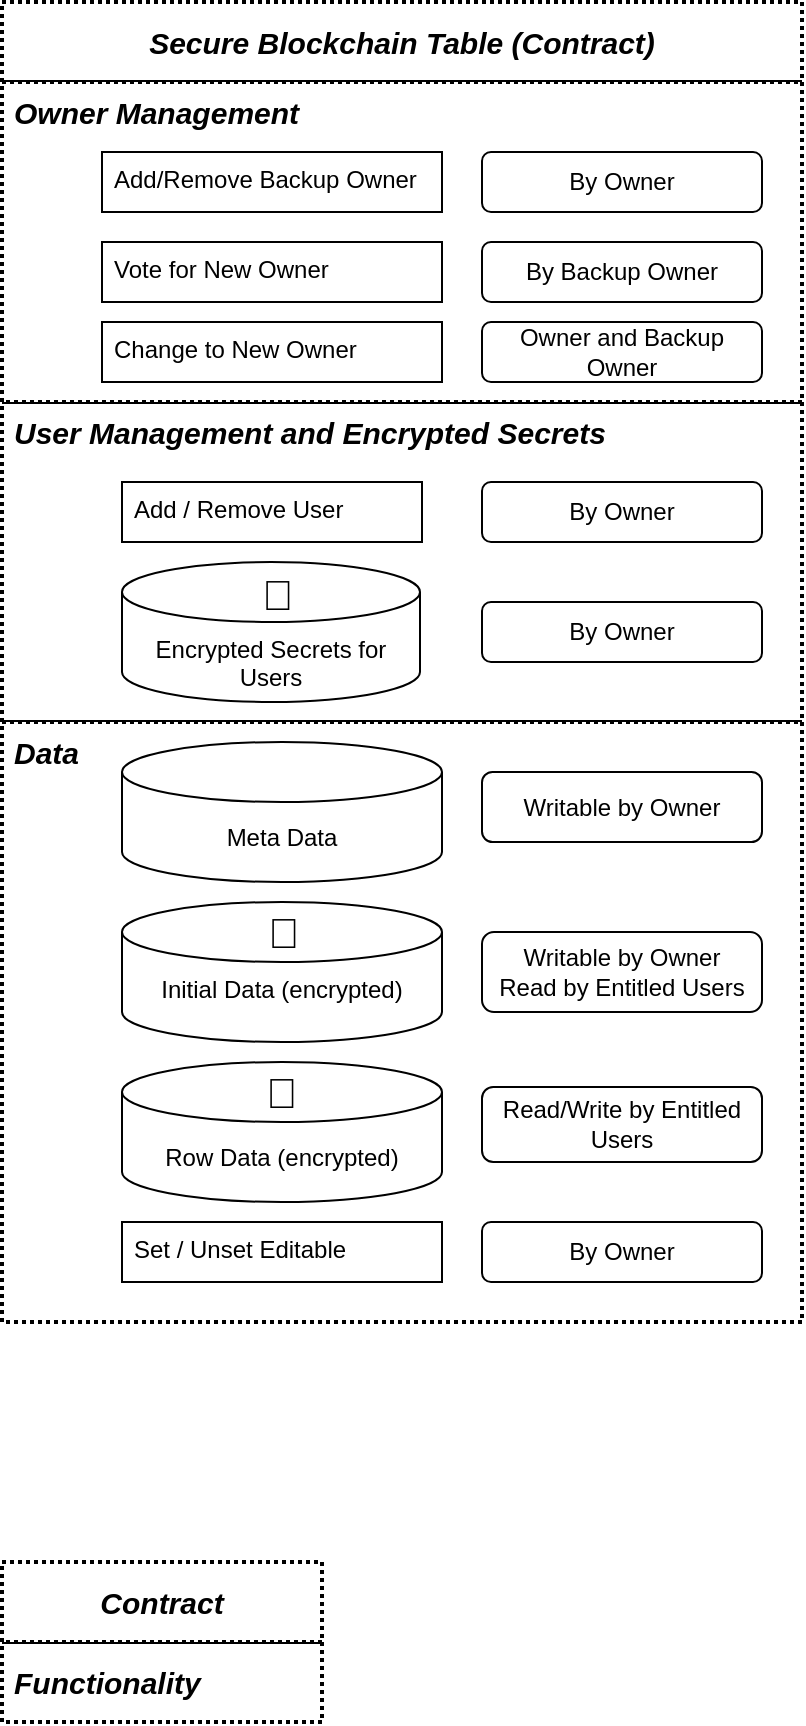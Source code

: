 <mxfile version="15.2.7" type="device" pages="3"><diagram id="0e6VUFELq_BN6egY4NRA" name="SBT-Contract"><mxGraphModel dx="1178" dy="1052" grid="1" gridSize="10" guides="1" tooltips="1" connect="1" arrows="1" fold="1" page="1" pageScale="1" pageWidth="827" pageHeight="1169" math="0" shadow="0"><root><mxCell id="0"/><mxCell id="1" parent="0"/><mxCell id="71XnhSeqOHsIwzV-MHgr-1" value="Functionality" style="rounded=0;whiteSpace=wrap;html=1;verticalAlign=middle;fontStyle=3;fontSize=15;perimeterSpacing=4;strokeWidth=2;horizontal=1;dashed=1;dashPattern=1 1;align=left;spacingLeft=4;" parent="1" vertex="1"><mxGeometry x="80" y="880" width="160" height="40" as="geometry"/></mxCell><mxCell id="71XnhSeqOHsIwzV-MHgr-2" value="Contract" style="rounded=0;whiteSpace=wrap;html=1;verticalAlign=middle;fontStyle=3;fontSize=15;perimeterSpacing=4;strokeWidth=2;horizontal=1;dashed=1;dashPattern=1 1;" parent="1" vertex="1"><mxGeometry x="80" y="840" width="160" height="40" as="geometry"/></mxCell><mxCell id="cLYGTm1W1_1bNhoII90o-2" value="Secure Blockchain Table (Contract)" style="rounded=0;whiteSpace=wrap;html=1;verticalAlign=middle;fontStyle=3;fontSize=15;perimeterSpacing=0;strokeWidth=2;horizontal=1;dashed=1;dashPattern=1 1;" parent="1" vertex="1"><mxGeometry x="80" y="60" width="400" height="40" as="geometry"/></mxCell><mxCell id="wGnrYGpH1pwy7ClJBNRb-4" value="" style="group" parent="1" vertex="1" connectable="0"><mxGeometry x="80" y="260" width="400" height="160" as="geometry"/></mxCell><mxCell id="_VF45yu16QGhXKDVGNNh-18" value="User Management and Encrypted Secrets" style="rounded=0;whiteSpace=wrap;html=1;verticalAlign=top;fontStyle=3;fontSize=15;perimeterSpacing=4;strokeWidth=2;horizontal=1;dashed=1;dashPattern=1 1;align=left;spacingLeft=4;" parent="wGnrYGpH1pwy7ClJBNRb-4" vertex="1"><mxGeometry width="400" height="160" as="geometry"/></mxCell><mxCell id="_VF45yu16QGhXKDVGNNh-19" value="Add / Remove User" style="rounded=0;whiteSpace=wrap;html=1;align=left;verticalAlign=top;spacingLeft=4;" parent="wGnrYGpH1pwy7ClJBNRb-4" vertex="1"><mxGeometry x="60" y="40" width="150" height="30" as="geometry"/></mxCell><mxCell id="_VF45yu16QGhXKDVGNNh-22" value="By Owner" style="rounded=1;whiteSpace=wrap;html=1;align=center;verticalAlign=middle;" parent="wGnrYGpH1pwy7ClJBNRb-4" vertex="1"><mxGeometry x="240" y="40" width="140" height="30" as="geometry"/></mxCell><mxCell id="_VF45yu16QGhXKDVGNNh-27" value="Encrypted Secrets for Users" style="shape=cylinder3;whiteSpace=wrap;html=1;boundedLbl=1;backgroundOutline=1;size=15;align=center;verticalAlign=top;fontSize=12;" parent="wGnrYGpH1pwy7ClJBNRb-4" vertex="1"><mxGeometry x="60" y="80" width="149" height="70" as="geometry"/></mxCell><mxCell id="_VF45yu16QGhXKDVGNNh-28" value="By Owner" style="rounded=1;whiteSpace=wrap;html=1;align=center;verticalAlign=middle;" parent="wGnrYGpH1pwy7ClJBNRb-4" vertex="1"><mxGeometry x="240" y="100" width="140" height="30" as="geometry"/></mxCell><mxCell id="wGnrYGpH1pwy7ClJBNRb-3" value="🔐" style="text;html=1;strokeColor=none;fillColor=none;align=center;verticalAlign=middle;whiteSpace=wrap;rounded=0;fontSize=21;" parent="wGnrYGpH1pwy7ClJBNRb-4" vertex="1"><mxGeometry x="118" y="86" width="40" height="20" as="geometry"/></mxCell><mxCell id="wGnrYGpH1pwy7ClJBNRb-5" value="" style="group" parent="1" vertex="1" connectable="0"><mxGeometry x="80" y="420" width="400" height="300" as="geometry"/></mxCell><mxCell id="_VF45yu16QGhXKDVGNNh-2" value="Data" style="rounded=0;whiteSpace=wrap;html=1;verticalAlign=top;fontStyle=3;fontSize=15;perimeterSpacing=4;strokeWidth=2;horizontal=1;dashed=1;dashPattern=1 1;align=left;spacingLeft=4;" parent="wGnrYGpH1pwy7ClJBNRb-5" vertex="1"><mxGeometry width="400" height="300" as="geometry"/></mxCell><mxCell id="_VF45yu16QGhXKDVGNNh-3" value="Initial Data (encrypted)" style="shape=cylinder3;whiteSpace=wrap;html=1;boundedLbl=1;backgroundOutline=1;size=15;align=center;verticalAlign=top;fontSize=12;" parent="wGnrYGpH1pwy7ClJBNRb-5" vertex="1"><mxGeometry x="60" y="90" width="160" height="70" as="geometry"/></mxCell><mxCell id="_VF45yu16QGhXKDVGNNh-4" value="Writable by Owner&lt;br&gt;Read by Entitled Users" style="rounded=1;whiteSpace=wrap;html=1;align=center;verticalAlign=middle;" parent="wGnrYGpH1pwy7ClJBNRb-5" vertex="1"><mxGeometry x="240" y="105" width="140" height="40" as="geometry"/></mxCell><mxCell id="_VF45yu16QGhXKDVGNNh-5" value="Row Data (encrypted)" style="shape=cylinder3;whiteSpace=wrap;html=1;boundedLbl=1;backgroundOutline=1;size=15;align=center;verticalAlign=middle;fontSize=12;" parent="wGnrYGpH1pwy7ClJBNRb-5" vertex="1"><mxGeometry x="60" y="170" width="160" height="70" as="geometry"/></mxCell><mxCell id="_VF45yu16QGhXKDVGNNh-6" value="Read/Write by Entitled Users" style="rounded=1;whiteSpace=wrap;html=1;align=center;verticalAlign=middle;" parent="wGnrYGpH1pwy7ClJBNRb-5" vertex="1"><mxGeometry x="240" y="182.5" width="140" height="37.5" as="geometry"/></mxCell><mxCell id="_VF45yu16QGhXKDVGNNh-7" value="Meta Data" style="shape=cylinder3;whiteSpace=wrap;html=1;boundedLbl=1;backgroundOutline=1;size=15;align=center;verticalAlign=middle;" parent="wGnrYGpH1pwy7ClJBNRb-5" vertex="1"><mxGeometry x="60" y="10" width="160" height="70" as="geometry"/></mxCell><mxCell id="_VF45yu16QGhXKDVGNNh-8" value="Writable by Owner" style="rounded=1;whiteSpace=wrap;html=1;align=center;verticalAlign=middle;" parent="wGnrYGpH1pwy7ClJBNRb-5" vertex="1"><mxGeometry x="240" y="25" width="140" height="35" as="geometry"/></mxCell><mxCell id="_VF45yu16QGhXKDVGNNh-16" value="Set / Unset Editable" style="rounded=0;whiteSpace=wrap;html=1;align=left;verticalAlign=top;spacingLeft=4;" parent="wGnrYGpH1pwy7ClJBNRb-5" vertex="1"><mxGeometry x="60" y="250" width="160" height="30" as="geometry"/></mxCell><mxCell id="_VF45yu16QGhXKDVGNNh-17" value="By Owner" style="rounded=1;whiteSpace=wrap;html=1;align=center;verticalAlign=middle;" parent="wGnrYGpH1pwy7ClJBNRb-5" vertex="1"><mxGeometry x="240" y="250" width="140" height="30" as="geometry"/></mxCell><mxCell id="wGnrYGpH1pwy7ClJBNRb-1" value="🔐" style="text;html=1;strokeColor=none;fillColor=none;align=center;verticalAlign=middle;whiteSpace=wrap;rounded=0;fontSize=21;" parent="wGnrYGpH1pwy7ClJBNRb-5" vertex="1"><mxGeometry x="121" y="95" width="40" height="20" as="geometry"/></mxCell><mxCell id="wGnrYGpH1pwy7ClJBNRb-2" value="🔐" style="text;html=1;strokeColor=none;fillColor=none;align=center;verticalAlign=middle;whiteSpace=wrap;rounded=0;fontSize=21;" parent="wGnrYGpH1pwy7ClJBNRb-5" vertex="1"><mxGeometry x="120" y="175" width="40" height="20" as="geometry"/></mxCell><mxCell id="wGnrYGpH1pwy7ClJBNRb-7" value="" style="group;fontStyle=0" parent="1" vertex="1" connectable="0"><mxGeometry x="80" y="100" width="400" height="160" as="geometry"/></mxCell><mxCell id="_VF45yu16QGhXKDVGNNh-1" value="Owner Management" style="rounded=0;whiteSpace=wrap;html=1;verticalAlign=top;fontStyle=3;fontSize=15;perimeterSpacing=4;strokeWidth=2;horizontal=1;dashed=1;dashPattern=1 1;align=left;spacingLeft=4;" parent="wGnrYGpH1pwy7ClJBNRb-7" vertex="1"><mxGeometry width="400" height="160" as="geometry"/></mxCell><mxCell id="_VF45yu16QGhXKDVGNNh-10" value="Add/Remove Backup Owner" style="rounded=0;whiteSpace=wrap;html=1;align=left;verticalAlign=top;spacingLeft=4;" parent="wGnrYGpH1pwy7ClJBNRb-7" vertex="1"><mxGeometry x="50" y="35" width="170" height="30" as="geometry"/></mxCell><mxCell id="_VF45yu16QGhXKDVGNNh-11" value="Vote for New Owner" style="rounded=0;whiteSpace=wrap;html=1;align=left;verticalAlign=top;spacingLeft=4;" parent="wGnrYGpH1pwy7ClJBNRb-7" vertex="1"><mxGeometry x="50" y="80" width="170" height="30" as="geometry"/></mxCell><mxCell id="_VF45yu16QGhXKDVGNNh-13" value="Change to New Owner" style="rounded=0;whiteSpace=wrap;html=1;align=left;verticalAlign=top;spacingLeft=4;" parent="wGnrYGpH1pwy7ClJBNRb-7" vertex="1"><mxGeometry x="50" y="120" width="170" height="30" as="geometry"/></mxCell><mxCell id="_VF45yu16QGhXKDVGNNh-23" value="By Owner" style="rounded=1;whiteSpace=wrap;html=1;align=center;verticalAlign=middle;" parent="wGnrYGpH1pwy7ClJBNRb-7" vertex="1"><mxGeometry x="240" y="35" width="140" height="30" as="geometry"/></mxCell><mxCell id="_VF45yu16QGhXKDVGNNh-24" value="By Backup Owner" style="rounded=1;whiteSpace=wrap;html=1;align=center;verticalAlign=middle;" parent="wGnrYGpH1pwy7ClJBNRb-7" vertex="1"><mxGeometry x="240" y="80" width="140" height="30" as="geometry"/></mxCell><mxCell id="_VF45yu16QGhXKDVGNNh-25" value="Owner and Backup Owner" style="rounded=1;whiteSpace=wrap;html=1;align=center;verticalAlign=middle;" parent="wGnrYGpH1pwy7ClJBNRb-7" vertex="1"><mxGeometry x="240" y="120" width="140" height="30" as="geometry"/></mxCell></root></mxGraphModel></diagram><diagram id="fi3g2ZaHvV9hkHKPqjgP" name="SM Editor Data Flow"><mxGraphModel dx="1178" dy="1052" grid="1" gridSize="10" guides="1" tooltips="1" connect="1" arrows="1" fold="1" page="1" pageScale="1" pageWidth="827" pageHeight="1169" math="0" shadow="0"><root><mxCell id="yz_9LwPpD5j9EjHb9SVJ-0"/><mxCell id="yz_9LwPpD5j9EjHb9SVJ-1" parent="yz_9LwPpD5j9EjHb9SVJ-0"/><mxCell id="yz_9LwPpD5j9EjHb9SVJ-2" value="Initial Data" style="rounded=0;whiteSpace=wrap;html=1;fontStyle=1;strokeWidth=2;strokeColor=#666666;" parent="yz_9LwPpD5j9EjHb9SVJ-1" vertex="1"><mxGeometry x="80" y="280" width="120" height="40" as="geometry"/></mxCell><mxCell id="yz_9LwPpD5j9EjHb9SVJ-3" value="SBT Contract" style="rounded=0;whiteSpace=wrap;html=1;fontStyle=1;strokeWidth=2;verticalAlign=bottom;spacingBottom=8;dashed=1;dashPattern=1 1;" parent="yz_9LwPpD5j9EjHb9SVJ-1" vertex="1"><mxGeometry x="80" y="160" width="120" height="60" as="geometry"/></mxCell><mxCell id="yz_9LwPpD5j9EjHb9SVJ-4" value="" style="endArrow=classic;html=1;exitX=1;exitY=0.75;exitDx=0;exitDy=0;entryX=0.25;entryY=0;entryDx=0;entryDy=0;edgeStyle=orthogonalEdgeStyle;strokeColor=#009900;strokeWidth=2;fontStyle=1;" parent="yz_9LwPpD5j9EjHb9SVJ-1" source="yz_9LwPpD5j9EjHb9SVJ-3" target="yz_9LwPpD5j9EjHb9SVJ-5" edge="1"><mxGeometry width="50" height="50" relative="1" as="geometry"><mxPoint x="170" y="230" as="sourcePoint"/><mxPoint x="220" y="180" as="targetPoint"/></mxGeometry></mxCell><mxCell id="yz_9LwPpD5j9EjHb9SVJ-5" value="Row Data" style="rounded=0;whiteSpace=wrap;html=1;fontStyle=1;strokeColor=#666666;strokeWidth=2;" parent="yz_9LwPpD5j9EjHb9SVJ-1" vertex="1"><mxGeometry x="280" y="280" width="120" height="40" as="geometry"/></mxCell><mxCell id="yz_9LwPpD5j9EjHb9SVJ-6" value="" style="endArrow=classic;html=1;exitX=0.25;exitY=1;exitDx=0;exitDy=0;entryX=0.25;entryY=0;entryDx=0;entryDy=0;strokeWidth=2;strokeColor=#009900;fontStyle=1" parent="yz_9LwPpD5j9EjHb9SVJ-1" source="yz_9LwPpD5j9EjHb9SVJ-3" target="yz_9LwPpD5j9EjHb9SVJ-2" edge="1"><mxGeometry width="50" height="50" relative="1" as="geometry"><mxPoint x="110" y="230" as="sourcePoint"/><mxPoint x="330" y="320" as="targetPoint"/></mxGeometry></mxCell><mxCell id="yz_9LwPpD5j9EjHb9SVJ-8" value="Table Editor" style="rounded=0;whiteSpace=wrap;html=1;strokeWidth=2;fontSize=15;fontStyle=3;fontColor=#007FFF;" parent="yz_9LwPpD5j9EjHb9SVJ-1" vertex="1"><mxGeometry x="280" y="560" width="120" height="60" as="geometry"/></mxCell><mxCell id="yz_9LwPpD5j9EjHb9SVJ-9" value="Editable Rows" style="rounded=0;whiteSpace=wrap;html=1;fontStyle=1;strokeColor=#666666;strokeWidth=2;" parent="yz_9LwPpD5j9EjHb9SVJ-1" vertex="1"><mxGeometry x="280" y="480" width="120" height="40" as="geometry"/></mxCell><mxCell id="yz_9LwPpD5j9EjHb9SVJ-11" value="" style="endArrow=classic;html=1;exitX=1;exitY=0.5;exitDx=0;exitDy=0;edgeStyle=orthogonalEdgeStyle;strokeWidth=2;strokeColor=#009900;fontStyle=1;dashed=1;" parent="yz_9LwPpD5j9EjHb9SVJ-1" source="yz_9LwPpD5j9EjHb9SVJ-2" edge="1"><mxGeometry width="50" height="50" relative="1" as="geometry"><mxPoint x="390" y="440" as="sourcePoint"/><mxPoint x="280" y="300" as="targetPoint"/></mxGeometry></mxCell><mxCell id="yz_9LwPpD5j9EjHb9SVJ-13" value="" style="endArrow=classic;html=1;exitX=0.25;exitY=1;exitDx=0;exitDy=0;entryX=0.75;entryY=0;entryDx=0;entryDy=0;edgeStyle=orthogonalEdgeStyle;strokeColor=#009900;strokeWidth=2;fontStyle=1;dashed=1;" parent="yz_9LwPpD5j9EjHb9SVJ-1" source="YVVp2f5sWEMIpNOgXI4s-4" target="yz_9LwPpD5j9EjHb9SVJ-9" edge="1"><mxGeometry width="50" height="50" relative="1" as="geometry"><mxPoint x="430" y="350" as="sourcePoint"/><mxPoint x="350" y="410" as="targetPoint"/></mxGeometry></mxCell><mxCell id="yz_9LwPpD5j9EjHb9SVJ-14" value="" style="endArrow=classic;html=1;exitX=0.5;exitY=1;exitDx=0;exitDy=0;entryX=0.5;entryY=0;entryDx=0;entryDy=0;strokeWidth=2;strokeColor=#009900;fontStyle=1" parent="yz_9LwPpD5j9EjHb9SVJ-1" source="yz_9LwPpD5j9EjHb9SVJ-9" target="yz_9LwPpD5j9EjHb9SVJ-8" edge="1"><mxGeometry width="50" height="50" relative="1" as="geometry"><mxPoint x="584" y="430" as="sourcePoint"/><mxPoint x="380" y="490" as="targetPoint"/></mxGeometry></mxCell><mxCell id="yz_9LwPpD5j9EjHb9SVJ-15" value="" style="endArrow=classic;html=1;exitX=1;exitY=0.5;exitDx=0;exitDy=0;edgeStyle=orthogonalEdgeStyle;strokeWidth=2;strokeColor=#FF3333;fontStyle=1;entryX=0.5;entryY=1;entryDx=0;entryDy=0;" parent="yz_9LwPpD5j9EjHb9SVJ-1" source="yz_9LwPpD5j9EjHb9SVJ-8" target="YVVp2f5sWEMIpNOgXI4s-4" edge="1"><mxGeometry width="50" height="50" relative="1" as="geometry"><mxPoint x="390" y="440" as="sourcePoint"/><mxPoint x="470" y="420" as="targetPoint"/></mxGeometry></mxCell><mxCell id="yz_9LwPpD5j9EjHb9SVJ-16" value="Saveble Row Data" style="rounded=0;whiteSpace=wrap;html=1;fontStyle=1;strokeColor=#666666;strokeWidth=2;" parent="yz_9LwPpD5j9EjHb9SVJ-1" vertex="1"><mxGeometry x="320" y="170" width="200" height="40" as="geometry"/></mxCell><mxCell id="yz_9LwPpD5j9EjHb9SVJ-17" value="" style="endArrow=classic;html=1;entryX=0.25;entryY=1;entryDx=0;entryDy=0;exitX=0.75;exitY=0;exitDx=0;exitDy=0;edgeStyle=orthogonalEdgeStyle;strokeWidth=2;strokeColor=#FF3333;fontStyle=1;dashed=1;" parent="yz_9LwPpD5j9EjHb9SVJ-1" source="yz_9LwPpD5j9EjHb9SVJ-5" target="yz_9LwPpD5j9EjHb9SVJ-16" edge="1"><mxGeometry width="50" height="50" relative="1" as="geometry"><mxPoint x="390" y="440" as="sourcePoint"/><mxPoint x="440" y="390" as="targetPoint"/></mxGeometry></mxCell><mxCell id="yz_9LwPpD5j9EjHb9SVJ-18" value="" style="endArrow=classic;html=1;entryX=0.75;entryY=1;entryDx=0;entryDy=0;exitX=0.25;exitY=0;exitDx=0;exitDy=0;edgeStyle=orthogonalEdgeStyle;strokeWidth=2;strokeColor=#FF3333;fontStyle=1;dashed=1;" parent="yz_9LwPpD5j9EjHb9SVJ-1" source="YVVp2f5sWEMIpNOgXI4s-4" target="yz_9LwPpD5j9EjHb9SVJ-16" edge="1"><mxGeometry width="50" height="50" relative="1" as="geometry"><mxPoint x="570" y="280" as="sourcePoint"/><mxPoint x="400" y="230" as="targetPoint"/></mxGeometry></mxCell><mxCell id="yz_9LwPpD5j9EjHb9SVJ-19" value="save row data" style="endArrow=classic;html=1;entryX=1;entryY=0.5;entryDx=0;entryDy=0;exitX=0;exitY=0.5;exitDx=0;exitDy=0;strokeWidth=2;strokeColor=#FF3333;fontStyle=1" parent="yz_9LwPpD5j9EjHb9SVJ-1" source="yz_9LwPpD5j9EjHb9SVJ-16" target="yz_9LwPpD5j9EjHb9SVJ-3" edge="1"><mxGeometry y="-10" width="50" height="50" relative="1" as="geometry"><mxPoint x="360" y="290" as="sourcePoint"/><mxPoint x="400" y="230" as="targetPoint"/><mxPoint as="offset"/></mxGeometry></mxCell><mxCell id="YVVp2f5sWEMIpNOgXI4s-0" value="🔐" style="text;html=1;strokeColor=none;fillColor=none;align=center;verticalAlign=middle;whiteSpace=wrap;rounded=0;fontSize=21;" parent="yz_9LwPpD5j9EjHb9SVJ-1" vertex="1"><mxGeometry x="120" y="170" width="40" height="20" as="geometry"/></mxCell><mxCell id="YVVp2f5sWEMIpNOgXI4s-4" value="Updated Fields" style="rounded=0;whiteSpace=wrap;html=1;fontStyle=1;strokeColor=#666666;strokeWidth=2;" parent="yz_9LwPpD5j9EjHb9SVJ-1" vertex="1"><mxGeometry x="440" y="280" width="120" height="40" as="geometry"/></mxCell><mxCell id="YVVp2f5sWEMIpNOgXI4s-5" value="" style="endArrow=classic;html=1;strokeColor=#009900;strokeWidth=2;fontStyle=1;dashed=1;entryX=0.25;entryY=0;entryDx=0;entryDy=0;exitX=0.25;exitY=1;exitDx=0;exitDy=0;" parent="yz_9LwPpD5j9EjHb9SVJ-1" source="yz_9LwPpD5j9EjHb9SVJ-5" target="yz_9LwPpD5j9EjHb9SVJ-9" edge="1"><mxGeometry width="50" height="50" relative="1" as="geometry"><mxPoint x="360" y="330" as="sourcePoint"/><mxPoint x="350" y="390" as="targetPoint"/></mxGeometry></mxCell><mxCell id="YVVp2f5sWEMIpNOgXI4s-6" value="" style="endArrow=none;html=1;fontSize=14;strokeColor=#0A0A0A;strokeWidth=2;exitX=1;exitY=0.5;exitDx=0;exitDy=0;entryX=0;entryY=0.5;entryDx=0;entryDy=0;edgeStyle=orthogonalEdgeStyle;" parent="yz_9LwPpD5j9EjHb9SVJ-1" source="yz_9LwPpD5j9EjHb9SVJ-5" target="YVVp2f5sWEMIpNOgXI4s-4" edge="1"><mxGeometry width="50" height="50" relative="1" as="geometry"><mxPoint x="600" y="390" as="sourcePoint"/><mxPoint x="650" y="340" as="targetPoint"/></mxGeometry></mxCell><mxCell id="arTU8DPLeiGkCeC3f7rq-0" value="Smart Contract" style="rounded=0;whiteSpace=wrap;html=1;verticalAlign=middle;fontStyle=3;fontSize=15;perimeterSpacing=4;strokeWidth=2;horizontal=1;dashed=1;dashPattern=1 1;" vertex="1" parent="yz_9LwPpD5j9EjHb9SVJ-1"><mxGeometry x="240" y="770" width="120" height="40" as="geometry"/></mxCell><mxCell id="arTU8DPLeiGkCeC3f7rq-1" value="&lt;font&gt;React Component&lt;/font&gt;" style="rounded=0;whiteSpace=wrap;html=1;verticalAlign=middle;fontStyle=3;fontSize=15;perimeterSpacing=4;strokeWidth=2;horizontal=1;fontColor=#007FFF;" vertex="1" parent="yz_9LwPpD5j9EjHb9SVJ-1"><mxGeometry x="240" y="830" width="120" height="40" as="geometry"/></mxCell><mxCell id="arTU8DPLeiGkCeC3f7rq-2" value="&lt;font&gt;Data States&lt;/font&gt;" style="rounded=0;whiteSpace=wrap;html=1;verticalAlign=middle;fontStyle=1;fontSize=12;perimeterSpacing=4;strokeWidth=2;horizontal=1;fontColor=#000000;strokeColor=#666666;" vertex="1" parent="yz_9LwPpD5j9EjHb9SVJ-1"><mxGeometry x="240" y="890" width="120" height="40" as="geometry"/></mxCell><mxCell id="arTU8DPLeiGkCeC3f7rq-3" value="" style="group" vertex="1" connectable="0" parent="yz_9LwPpD5j9EjHb9SVJ-1"><mxGeometry x="80" y="780" width="120" height="80" as="geometry"/></mxCell><mxCell id="yz_9LwPpD5j9EjHb9SVJ-23" value="" style="group" parent="arTU8DPLeiGkCeC3f7rq-3" vertex="1" connectable="0"><mxGeometry width="120" height="51" as="geometry"/></mxCell><mxCell id="yz_9LwPpD5j9EjHb9SVJ-20" value="Read" style="endArrow=classic;html=1;edgeStyle=orthogonalEdgeStyle;strokeColor=#009900;strokeWidth=2;fontStyle=1" parent="yz_9LwPpD5j9EjHb9SVJ-23" edge="1"><mxGeometry x="0.167" y="-10" width="50" height="50" relative="1" as="geometry"><mxPoint as="sourcePoint"/><mxPoint x="120" as="targetPoint"/><mxPoint as="offset"/></mxGeometry></mxCell><mxCell id="yz_9LwPpD5j9EjHb9SVJ-21" value="Write" style="endArrow=classic;html=1;edgeStyle=orthogonalEdgeStyle;strokeWidth=2;strokeColor=#FF3333;fontStyle=1" parent="yz_9LwPpD5j9EjHb9SVJ-23" edge="1"><mxGeometry x="0.125" y="-10" width="50" height="50" relative="1" as="geometry"><mxPoint y="24" as="sourcePoint"/><mxPoint x="120" y="24" as="targetPoint"/><mxPoint as="offset"/></mxGeometry></mxCell><mxCell id="yz_9LwPpD5j9EjHb9SVJ-22" value="Merge" style="endArrow=classic;html=1;edgeStyle=orthogonalEdgeStyle;strokeWidth=2;strokeColor=#0A0A0A;fontStyle=1;dashed=1;" parent="yz_9LwPpD5j9EjHb9SVJ-23" edge="1"><mxGeometry x="0.125" y="-10" width="50" height="50" relative="1" as="geometry"><mxPoint y="51" as="sourcePoint"/><mxPoint x="120" y="51" as="targetPoint"/><mxPoint as="offset"/></mxGeometry></mxCell><mxCell id="YVVp2f5sWEMIpNOgXI4s-7" value="Combined" style="endArrow=none;html=1;edgeStyle=orthogonalEdgeStyle;strokeWidth=2;strokeColor=#0A0A0A;fontStyle=1;endFill=0;" parent="arTU8DPLeiGkCeC3f7rq-3" edge="1"><mxGeometry x="0.125" y="-10" width="50" height="50" relative="1" as="geometry"><mxPoint y="80" as="sourcePoint"/><mxPoint x="120" y="80" as="targetPoint"/><mxPoint as="offset"/></mxGeometry></mxCell></root></mxGraphModel></diagram><diagram id="SF9ipnguRtLLsOSh2Pvw" name="SM App Context"><mxGraphModel dx="1178" dy="1052" grid="1" gridSize="10" guides="1" tooltips="1" connect="1" arrows="1" fold="1" page="1" pageScale="1" pageWidth="827" pageHeight="1169" math="0" shadow="0"><root><mxCell id="YGEZkeuVWtuo5kDtgCNR-0"/><mxCell id="YGEZkeuVWtuo5kDtgCNR-1" parent="YGEZkeuVWtuo5kDtgCNR-0"/><mxCell id="OLXa2JbX2YMiMNABIaRA-0" value="Secure Blockchain Table (Contract)" style="rounded=0;whiteSpace=wrap;html=1;verticalAlign=middle;fontStyle=3;fontSize=14;perimeterSpacing=0;strokeWidth=2;horizontal=1;dashed=1;dashPattern=1 1;labelBackgroundColor=none;fillColor=#fff2cc;strokeColor=#d6b656;" parent="YGEZkeuVWtuo5kDtgCNR-1" vertex="1"><mxGeometry x="80" y="400" width="400" height="40" as="geometry"/></mxCell><mxCell id="OLXa2JbX2YMiMNABIaRA-1" value="Contract Registry" style="rounded=0;whiteSpace=wrap;html=1;verticalAlign=middle;fontStyle=3;fontSize=14;perimeterSpacing=0;strokeWidth=2;horizontal=1;dashed=1;dashPattern=1 1;" parent="YGEZkeuVWtuo5kDtgCNR-1" vertex="1"><mxGeometry x="80" y="280" width="160" height="40" as="geometry"/></mxCell><mxCell id="OLXa2JbX2YMiMNABIaRA-2" value="Address Book" style="rounded=0;whiteSpace=wrap;html=1;verticalAlign=middle;fontStyle=3;fontSize=14;perimeterSpacing=0;strokeWidth=2;horizontal=1;dashed=1;dashPattern=1 1;" parent="YGEZkeuVWtuo5kDtgCNR-1" vertex="1"><mxGeometry x="279" y="280" width="161" height="40" as="geometry"/></mxCell><mxCell id="OLXa2JbX2YMiMNABIaRA-3" value="Owner: Company" style="rounded=1;whiteSpace=wrap;html=1;" parent="YGEZkeuVWtuo5kDtgCNR-1" vertex="1"><mxGeometry x="140" y="270" width="120" height="20" as="geometry"/></mxCell><mxCell id="OLXa2JbX2YMiMNABIaRA-4" value="Owner: HR" style="rounded=1;whiteSpace=wrap;html=1;" parent="YGEZkeuVWtuo5kDtgCNR-1" vertex="1"><mxGeometry x="360" y="270" width="120" height="20" as="geometry"/></mxCell><mxCell id="OLXa2JbX2YMiMNABIaRA-7" value="Owner: CFO" style="rounded=1;whiteSpace=wrap;html=1;" parent="YGEZkeuVWtuo5kDtgCNR-1" vertex="1"><mxGeometry x="400" y="390" width="120" height="20" as="geometry"/></mxCell><mxCell id="OLXa2JbX2YMiMNABIaRA-8" value="Salary Manager App" style="swimlane;fontSize=14;fontColor=#007FFF;strokeWidth=2;spacingLeft=3;spacingBottom=3;spacingTop=3;spacing=3;spacingRight=3;startSize=40;" parent="YGEZkeuVWtuo5kDtgCNR-1" vertex="1"><mxGeometry x="80" y="520" width="640" height="120" as="geometry"><mxRectangle x="80" y="520" width="640" height="23" as="alternateBounds"/></mxGeometry></mxCell><mxCell id="OLXa2JbX2YMiMNABIaRA-11" value="CFO : create, manage" style="endArrow=classic;html=1;fontSize=12;fontColor=#000000;entryX=0.25;entryY=1;entryDx=0;entryDy=0;exitX=0.155;exitY=0;exitDx=0;exitDy=0;fontStyle=1;exitPerimeter=0;" parent="YGEZkeuVWtuo5kDtgCNR-1" source="OLXa2JbX2YMiMNABIaRA-8" target="OLXa2JbX2YMiMNABIaRA-0" edge="1"><mxGeometry width="50" height="50" relative="1" as="geometry"><mxPoint x="210" y="510" as="sourcePoint"/><mxPoint x="260" y="460" as="targetPoint"/></mxGeometry></mxCell><mxCell id="OLXa2JbX2YMiMNABIaRA-12" value="PE: update data" style="endArrow=classic;html=1;fontSize=12;fontColor=#000000;entryX=0.75;entryY=1;entryDx=0;entryDy=0;exitX=0.467;exitY=-0.008;exitDx=0;exitDy=0;fontStyle=1;exitPerimeter=0;" parent="YGEZkeuVWtuo5kDtgCNR-1" source="OLXa2JbX2YMiMNABIaRA-8" target="OLXa2JbX2YMiMNABIaRA-0" edge="1"><mxGeometry width="50" height="50" relative="1" as="geometry"><mxPoint x="190" y="530" as="sourcePoint"/><mxPoint x="190.0" y="450" as="targetPoint"/></mxGeometry></mxCell><mxCell id="OLXa2JbX2YMiMNABIaRA-13" value="&lt;b style=&quot;font-size: 14px&quot;&gt;Roles&lt;/b&gt;:&lt;br style=&quot;font-size: 14px&quot;&gt;Company: CTO, CEO&lt;br&gt;HR: HR Responsible Person&lt;br style=&quot;font-size: 14px&quot;&gt;CFO: Creator and Owner of Salary Manager Contract&lt;br style=&quot;font-size: 14px&quot;&gt;PE. Employee, with privileges" style="text;html=1;strokeColor=none;fillColor=none;align=left;verticalAlign=middle;whiteSpace=wrap;rounded=0;fontSize=14;fontColor=#000000;spacingTop=2;spacingBottom=2;spacingLeft=2;spacingRight=2;" parent="YGEZkeuVWtuo5kDtgCNR-1" vertex="1"><mxGeometry x="80" y="690" width="640" height="120" as="geometry"/></mxCell><mxCell id="WWKDaH8bLHYelPmM3R4D-0" value="Public Key Store" style="rounded=0;whiteSpace=wrap;html=1;verticalAlign=middle;fontStyle=3;fontSize=14;perimeterSpacing=0;strokeWidth=2;horizontal=1;dashed=1;dashPattern=1 1;" parent="YGEZkeuVWtuo5kDtgCNR-1" vertex="1"><mxGeometry x="520" y="280" width="160" height="40" as="geometry"/></mxCell><mxCell id="D1V2_9ZM_MDwEViQPsRj-0" value="Smart Contract" style="rounded=0;whiteSpace=wrap;html=1;verticalAlign=middle;fontStyle=3;fontSize=15;perimeterSpacing=4;strokeWidth=2;horizontal=1;dashed=1;dashPattern=1 1;" vertex="1" parent="YGEZkeuVWtuo5kDtgCNR-1"><mxGeometry x="80" y="840" width="240" height="40" as="geometry"/></mxCell><mxCell id="D1V2_9ZM_MDwEViQPsRj-1" value="&lt;font&gt;React Component&lt;/font&gt;" style="rounded=0;whiteSpace=wrap;html=1;verticalAlign=middle;fontStyle=3;fontSize=15;perimeterSpacing=4;strokeWidth=2;horizontal=1;fontColor=#007FFF;" vertex="1" parent="YGEZkeuVWtuo5kDtgCNR-1"><mxGeometry x="360" y="840" width="200" height="40" as="geometry"/></mxCell><mxCell id="D1V2_9ZM_MDwEViQPsRj-10" value="No Owner" style="rounded=1;whiteSpace=wrap;html=1;" vertex="1" parent="YGEZkeuVWtuo5kDtgCNR-1"><mxGeometry x="600" y="270" width="120" height="20" as="geometry"/></mxCell></root></mxGraphModel></diagram></mxfile>
